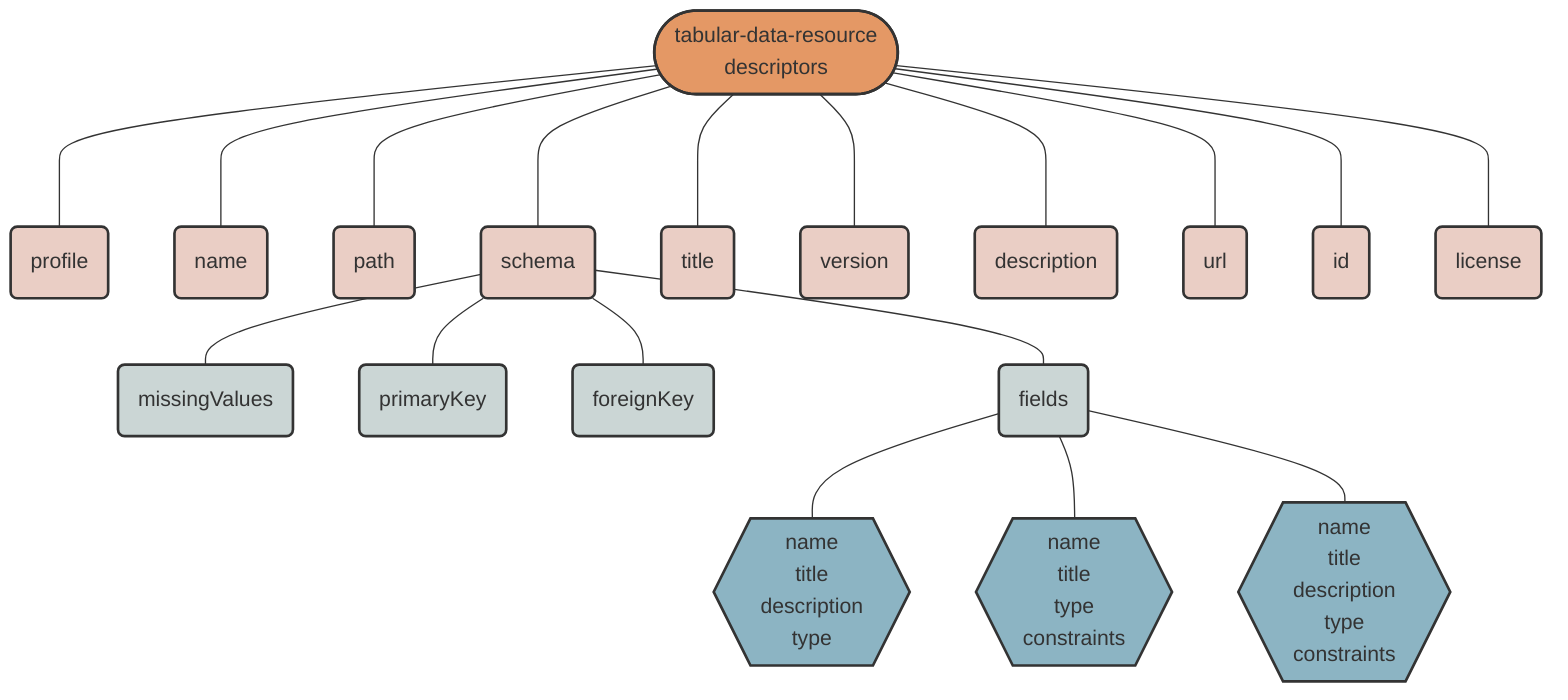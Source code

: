 flowchart TB

classDef I fill:#E49865,stroke:#333,stroke-width:2px;
classDef II fill:#EACEC5,stroke:#333,stroke-width:2px;
classDef III fill:#CBD6D5,stroke:#333,stroke-width:2px;
classDef IIII fill:#8CB4C3,stroke:#333,stroke-width:2px;
classDef IV fill:#F6EDDE,stroke:#333,stroke-width:2px;

tdr([tabular-data-resource \n descriptors]):::I

profile(profile):::II   

name(name):::II
path(path):::II
schema(schema):::II
title(title):::II
version(version):::II   
description(description):::II
url(url):::II
id(id):::II   
license(license):::II

tdr ---- profile   
tdr ---- name
tdr ---- path
tdr ---- schema
tdr ---- title
tdr ---- version   
tdr ---- description
tdr ---- url
tdr ---- id   
tdr ---- license

schema --- missingValues(missingValues):::III
schema --- primaryKey(primaryKey):::III
schema --- foreignKey(foreignKey):::III
schema --- fields(fields):::III

fields --- field_name_1{{name \n title \n description \n type}}:::IIII
fields --- field_name_2{{name \n title \n type \n constraints}}:::IIII
fields --- field_name_3{{name \n title \n description \n type \n constraints}}:::IIII